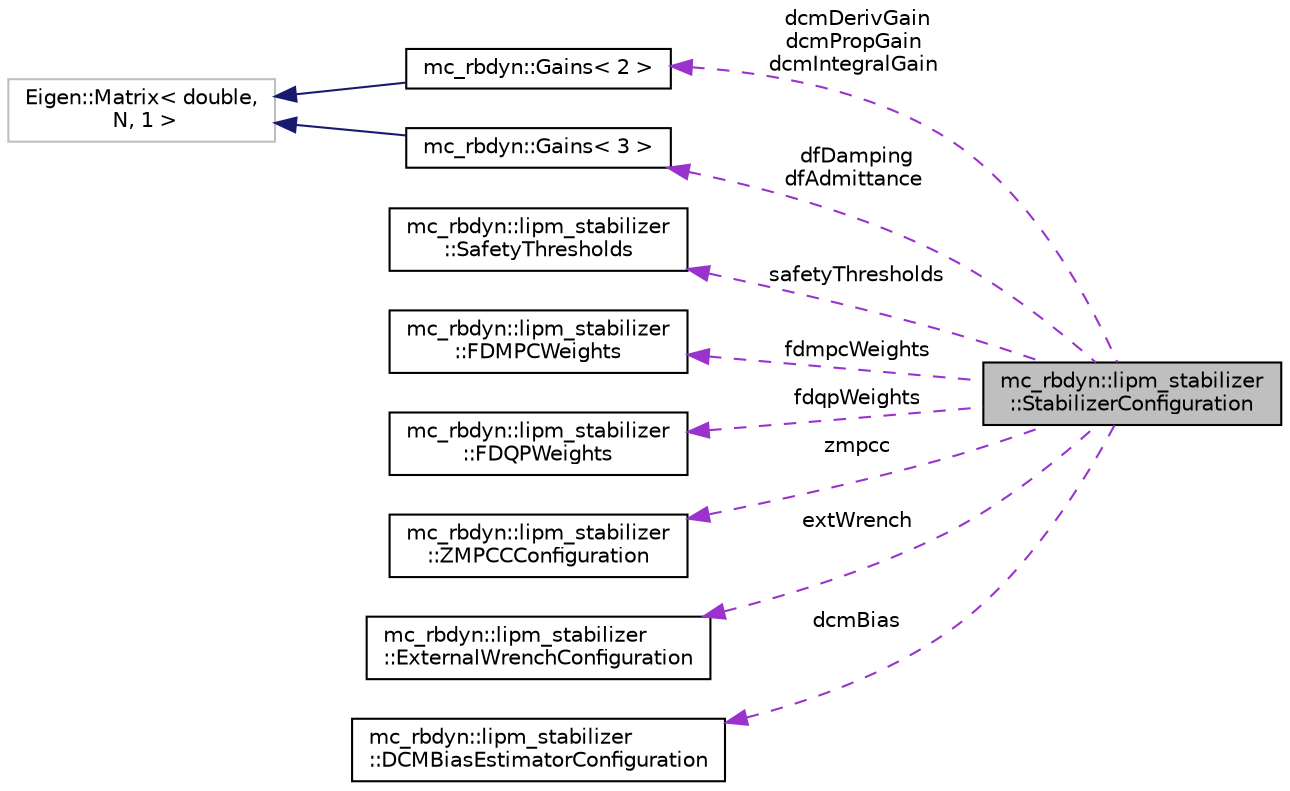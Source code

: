 digraph "mc_rbdyn::lipm_stabilizer::StabilizerConfiguration"
{
 // INTERACTIVE_SVG=YES
 // LATEX_PDF_SIZE
  edge [fontname="Helvetica",fontsize="10",labelfontname="Helvetica",labelfontsize="10"];
  node [fontname="Helvetica",fontsize="10",shape=record];
  rankdir="LR";
  Node1 [label="mc_rbdyn::lipm_stabilizer\l::StabilizerConfiguration",height=0.2,width=0.4,color="black", fillcolor="grey75", style="filled", fontcolor="black",tooltip="Configuration of the LIPMStabilizer. This configuration is meant to be overriden from the RobotModule..."];
  Node2 -> Node1 [dir="back",color="darkorchid3",fontsize="10",style="dashed",label=" dcmDerivGain\ndcmPropGain\ndcmIntegralGain" ,fontname="Helvetica"];
  Node2 [label="mc_rbdyn::Gains\< 2 \>",height=0.2,width=0.4,color="black", fillcolor="white", style="filled",URL="$structmc__rbdyn_1_1Gains.html",tooltip=" "];
  Node3 -> Node2 [dir="back",color="midnightblue",fontsize="10",style="solid",fontname="Helvetica"];
  Node3 [label="Eigen::Matrix\< double,\l N, 1 \>",height=0.2,width=0.4,color="grey75", fillcolor="white", style="filled",tooltip=" "];
  Node4 -> Node1 [dir="back",color="darkorchid3",fontsize="10",style="dashed",label=" safetyThresholds" ,fontname="Helvetica"];
  Node4 [label="mc_rbdyn::lipm_stabilizer\l::SafetyThresholds",height=0.2,width=0.4,color="black", fillcolor="white", style="filled",URL="$structmc__rbdyn_1_1lipm__stabilizer_1_1SafetyThresholds.html",tooltip="Stabilizer safety thresholds."];
  Node5 -> Node1 [dir="back",color="darkorchid3",fontsize="10",style="dashed",label=" dfDamping\ndfAdmittance" ,fontname="Helvetica"];
  Node5 [label="mc_rbdyn::Gains\< 3 \>",height=0.2,width=0.4,color="black", fillcolor="white", style="filled",URL="$structmc__rbdyn_1_1Gains.html",tooltip=" "];
  Node3 -> Node5 [dir="back",color="midnightblue",fontsize="10",style="solid",fontname="Helvetica"];
  Node6 -> Node1 [dir="back",color="darkorchid3",fontsize="10",style="dashed",label=" fdmpcWeights" ,fontname="Helvetica"];
  Node6 [label="mc_rbdyn::lipm_stabilizer\l::FDMPCWeights",height=0.2,width=0.4,color="black", fillcolor="white", style="filled",URL="$structmc__rbdyn_1_1lipm__stabilizer_1_1FDMPCWeights.html",tooltip=" "];
  Node7 -> Node1 [dir="back",color="darkorchid3",fontsize="10",style="dashed",label=" fdqpWeights" ,fontname="Helvetica"];
  Node7 [label="mc_rbdyn::lipm_stabilizer\l::FDQPWeights",height=0.2,width=0.4,color="black", fillcolor="white", style="filled",URL="$structmc__rbdyn_1_1lipm__stabilizer_1_1FDQPWeights.html",tooltip=" "];
  Node8 -> Node1 [dir="back",color="darkorchid3",fontsize="10",style="dashed",label=" zmpcc" ,fontname="Helvetica"];
  Node8 [label="mc_rbdyn::lipm_stabilizer\l::ZMPCCConfiguration",height=0.2,width=0.4,color="black", fillcolor="white", style="filled",URL="$structmc__rbdyn_1_1lipm__stabilizer_1_1ZMPCCConfiguration.html",tooltip=" "];
  Node9 -> Node1 [dir="back",color="darkorchid3",fontsize="10",style="dashed",label=" extWrench" ,fontname="Helvetica"];
  Node9 [label="mc_rbdyn::lipm_stabilizer\l::ExternalWrenchConfiguration",height=0.2,width=0.4,color="black", fillcolor="white", style="filled",URL="$structmc__rbdyn_1_1lipm__stabilizer_1_1ExternalWrenchConfiguration.html",tooltip="Parameters for the external wrenches."];
  Node10 -> Node1 [dir="back",color="darkorchid3",fontsize="10",style="dashed",label=" dcmBias" ,fontname="Helvetica"];
  Node10 [label="mc_rbdyn::lipm_stabilizer\l::DCMBiasEstimatorConfiguration",height=0.2,width=0.4,color="black", fillcolor="white", style="filled",URL="$structmc__rbdyn_1_1lipm__stabilizer_1_1DCMBiasEstimatorConfiguration.html",tooltip=" "];
}
